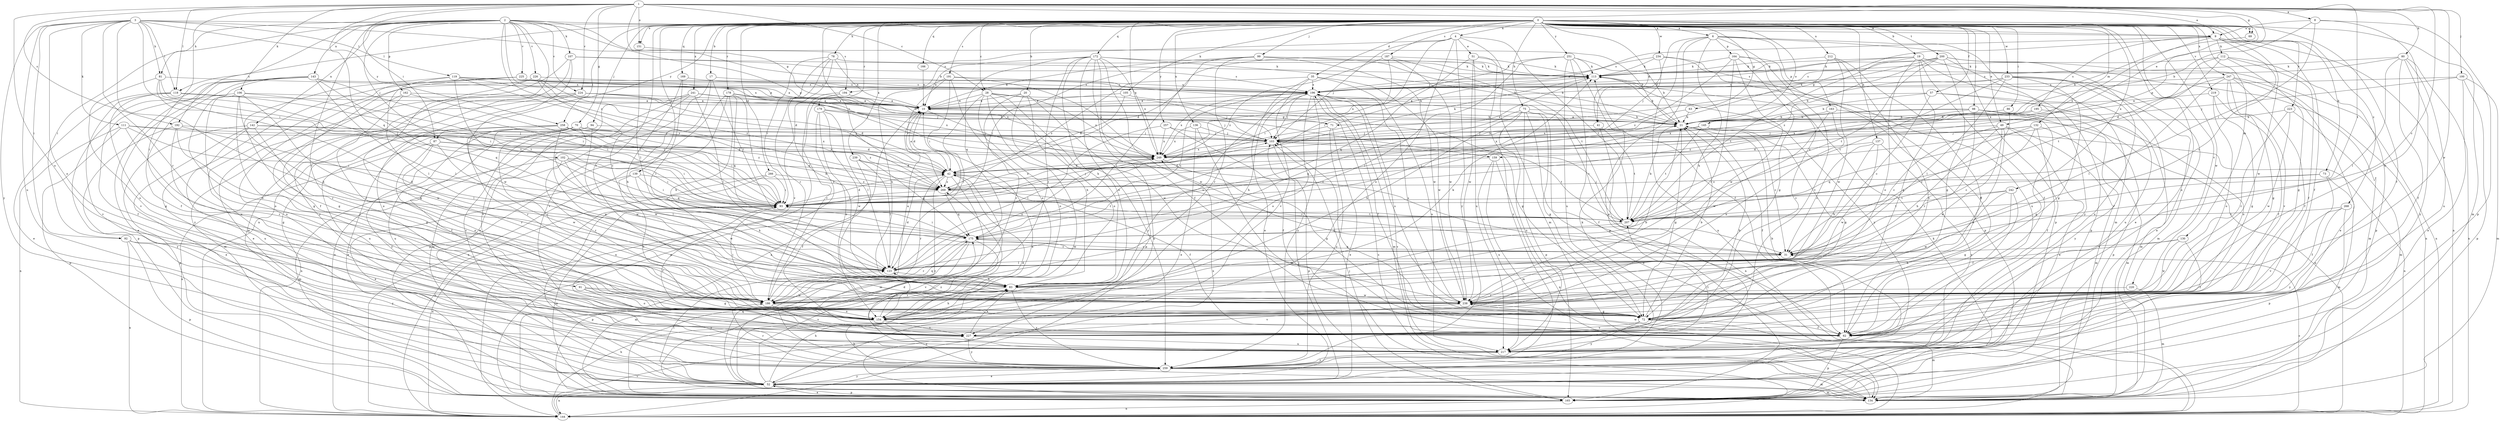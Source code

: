 strict digraph  {
0;
1;
2;
3;
4;
6;
8;
9;
10;
17;
19;
20;
21;
28;
31;
35;
41;
42;
49;
51;
52;
57;
62;
63;
69;
70;
71;
72;
73;
75;
78;
80;
81;
83;
86;
87;
91;
92;
93;
94;
98;
99;
100;
102;
103;
105;
106;
107;
111;
112;
113;
118;
119;
123;
130;
132;
134;
136;
137;
139;
142;
143;
144;
145;
151;
154;
159;
162;
163;
164;
165;
166;
169;
172;
175;
178;
179;
186;
187;
191;
192;
194;
195;
196;
200;
207;
212;
217;
219;
220;
223;
224;
225;
226;
227;
233;
234;
238;
239;
241;
242;
247;
249;
251;
257;
258;
259;
266;
268;
269;
0 -> 4  [label=a];
0 -> 6  [label=a];
0 -> 17  [label=b];
0 -> 19  [label=b];
0 -> 20  [label=b];
0 -> 28  [label=c];
0 -> 35  [label=d];
0 -> 41  [label=d];
0 -> 49  [label=e];
0 -> 57  [label=f];
0 -> 62  [label=f];
0 -> 63  [label=g];
0 -> 69  [label=g];
0 -> 73  [label=h];
0 -> 75  [label=h];
0 -> 78  [label=h];
0 -> 86  [label=i];
0 -> 87  [label=i];
0 -> 94  [label=j];
0 -> 98  [label=j];
0 -> 99  [label=j];
0 -> 105  [label=k];
0 -> 118  [label=l];
0 -> 130  [label=m];
0 -> 132  [label=m];
0 -> 134  [label=m];
0 -> 136  [label=n];
0 -> 137  [label=n];
0 -> 139  [label=n];
0 -> 145  [label=o];
0 -> 151  [label=o];
0 -> 159  [label=p];
0 -> 166  [label=q];
0 -> 169  [label=q];
0 -> 172  [label=q];
0 -> 178  [label=r];
0 -> 179  [label=r];
0 -> 186  [label=r];
0 -> 187  [label=s];
0 -> 191  [label=s];
0 -> 200  [label=t];
0 -> 212  [label=u];
0 -> 217  [label=u];
0 -> 219  [label=v];
0 -> 220  [label=v];
0 -> 223  [label=v];
0 -> 233  [label=w];
0 -> 234  [label=w];
0 -> 238  [label=w];
0 -> 239  [label=x];
0 -> 241  [label=x];
0 -> 242  [label=x];
0 -> 247  [label=x];
0 -> 249  [label=x];
0 -> 251  [label=y];
0 -> 257  [label=y];
0 -> 258  [label=y];
0 -> 266  [label=z];
0 -> 268  [label=z];
0 -> 269  [label=z];
1 -> 8  [label=a];
1 -> 9  [label=a];
1 -> 28  [label=c];
1 -> 31  [label=c];
1 -> 49  [label=e];
1 -> 69  [label=g];
1 -> 70  [label=g];
1 -> 71  [label=g];
1 -> 80  [label=h];
1 -> 87  [label=i];
1 -> 91  [label=i];
1 -> 100  [label=j];
1 -> 106  [label=k];
1 -> 118  [label=l];
1 -> 151  [label=o];
1 -> 154  [label=o];
1 -> 175  [label=q];
1 -> 192  [label=s];
1 -> 207  [label=t];
1 -> 224  [label=v];
1 -> 238  [label=w];
2 -> 9  [label=a];
2 -> 81  [label=h];
2 -> 92  [label=i];
2 -> 102  [label=j];
2 -> 107  [label=k];
2 -> 142  [label=n];
2 -> 143  [label=n];
2 -> 144  [label=n];
2 -> 159  [label=p];
2 -> 162  [label=p];
2 -> 186  [label=r];
2 -> 192  [label=s];
2 -> 194  [label=s];
2 -> 224  [label=v];
2 -> 225  [label=v];
2 -> 226  [label=v];
2 -> 249  [label=x];
2 -> 269  [label=z];
3 -> 9  [label=a];
3 -> 21  [label=b];
3 -> 81  [label=h];
3 -> 92  [label=i];
3 -> 93  [label=i];
3 -> 111  [label=k];
3 -> 118  [label=l];
3 -> 119  [label=l];
3 -> 123  [label=l];
3 -> 154  [label=o];
3 -> 186  [label=r];
3 -> 217  [label=u];
3 -> 258  [label=y];
3 -> 259  [label=y];
4 -> 51  [label=e];
4 -> 93  [label=i];
4 -> 103  [label=j];
4 -> 134  [label=m];
4 -> 154  [label=o];
4 -> 194  [label=s];
4 -> 207  [label=t];
4 -> 259  [label=y];
6 -> 41  [label=d];
6 -> 52  [label=e];
6 -> 83  [label=h];
6 -> 134  [label=m];
6 -> 144  [label=n];
6 -> 163  [label=p];
6 -> 164  [label=p];
6 -> 165  [label=p];
6 -> 227  [label=v];
8 -> 9  [label=a];
8 -> 21  [label=b];
8 -> 93  [label=i];
8 -> 165  [label=p];
8 -> 238  [label=w];
9 -> 31  [label=c];
9 -> 62  [label=f];
9 -> 71  [label=g];
9 -> 112  [label=k];
9 -> 144  [label=n];
9 -> 195  [label=s];
9 -> 196  [label=s];
9 -> 238  [label=w];
9 -> 249  [label=x];
10 -> 21  [label=b];
10 -> 31  [label=c];
10 -> 42  [label=d];
10 -> 71  [label=g];
17 -> 52  [label=e];
17 -> 196  [label=s];
17 -> 207  [label=t];
17 -> 227  [label=v];
19 -> 62  [label=f];
19 -> 72  [label=g];
19 -> 113  [label=k];
19 -> 144  [label=n];
19 -> 154  [label=o];
19 -> 165  [label=p];
19 -> 196  [label=s];
19 -> 207  [label=t];
20 -> 10  [label=a];
20 -> 83  [label=h];
20 -> 154  [label=o];
20 -> 165  [label=p];
20 -> 186  [label=r];
21 -> 10  [label=a];
21 -> 31  [label=c];
21 -> 62  [label=f];
21 -> 72  [label=g];
21 -> 103  [label=j];
21 -> 113  [label=k];
28 -> 10  [label=a];
28 -> 103  [label=j];
28 -> 123  [label=l];
28 -> 134  [label=m];
28 -> 154  [label=o];
28 -> 238  [label=w];
28 -> 249  [label=x];
28 -> 259  [label=y];
31 -> 123  [label=l];
31 -> 175  [label=q];
35 -> 52  [label=e];
35 -> 196  [label=s];
35 -> 217  [label=u];
35 -> 227  [label=v];
35 -> 238  [label=w];
35 -> 269  [label=z];
41 -> 103  [label=j];
41 -> 144  [label=n];
41 -> 207  [label=t];
42 -> 10  [label=a];
42 -> 31  [label=c];
42 -> 62  [label=f];
42 -> 134  [label=m];
42 -> 186  [label=r];
42 -> 259  [label=y];
42 -> 269  [label=z];
49 -> 31  [label=c];
49 -> 52  [label=e];
49 -> 83  [label=h];
49 -> 103  [label=j];
49 -> 134  [label=m];
49 -> 154  [label=o];
49 -> 238  [label=w];
51 -> 113  [label=k];
51 -> 175  [label=q];
51 -> 217  [label=u];
51 -> 238  [label=w];
51 -> 259  [label=y];
52 -> 10  [label=a];
52 -> 83  [label=h];
52 -> 93  [label=i];
52 -> 103  [label=j];
52 -> 123  [label=l];
52 -> 134  [label=m];
52 -> 144  [label=n];
52 -> 165  [label=p];
52 -> 175  [label=q];
52 -> 249  [label=x];
52 -> 259  [label=y];
52 -> 269  [label=z];
57 -> 10  [label=a];
57 -> 21  [label=b];
57 -> 31  [label=c];
57 -> 134  [label=m];
57 -> 217  [label=u];
62 -> 165  [label=p];
62 -> 238  [label=w];
63 -> 21  [label=b];
63 -> 249  [label=x];
69 -> 21  [label=b];
70 -> 52  [label=e];
70 -> 62  [label=f];
70 -> 103  [label=j];
70 -> 186  [label=r];
70 -> 217  [label=u];
70 -> 238  [label=w];
70 -> 249  [label=x];
71 -> 52  [label=e];
71 -> 93  [label=i];
71 -> 113  [label=k];
71 -> 259  [label=y];
72 -> 21  [label=b];
72 -> 62  [label=f];
72 -> 103  [label=j];
72 -> 134  [label=m];
72 -> 196  [label=s];
72 -> 227  [label=v];
72 -> 259  [label=y];
73 -> 62  [label=f];
73 -> 134  [label=m];
73 -> 207  [label=t];
73 -> 269  [label=z];
75 -> 21  [label=b];
75 -> 62  [label=f];
75 -> 72  [label=g];
75 -> 83  [label=h];
75 -> 144  [label=n];
75 -> 165  [label=p];
75 -> 175  [label=q];
75 -> 217  [label=u];
78 -> 10  [label=a];
78 -> 83  [label=h];
78 -> 93  [label=i];
78 -> 113  [label=k];
78 -> 186  [label=r];
78 -> 227  [label=v];
80 -> 62  [label=f];
80 -> 113  [label=k];
80 -> 123  [label=l];
80 -> 144  [label=n];
80 -> 196  [label=s];
80 -> 217  [label=u];
80 -> 259  [label=y];
81 -> 83  [label=h];
81 -> 93  [label=i];
81 -> 154  [label=o];
81 -> 196  [label=s];
81 -> 207  [label=t];
83 -> 186  [label=r];
83 -> 196  [label=s];
83 -> 238  [label=w];
83 -> 259  [label=y];
86 -> 21  [label=b];
86 -> 31  [label=c];
87 -> 93  [label=i];
87 -> 144  [label=n];
87 -> 154  [label=o];
87 -> 186  [label=r];
87 -> 238  [label=w];
87 -> 249  [label=x];
91 -> 72  [label=g];
91 -> 154  [label=o];
91 -> 238  [label=w];
91 -> 259  [label=y];
92 -> 31  [label=c];
92 -> 144  [label=n];
92 -> 165  [label=p];
92 -> 259  [label=y];
93 -> 42  [label=d];
93 -> 62  [label=f];
93 -> 103  [label=j];
93 -> 134  [label=m];
93 -> 144  [label=n];
93 -> 207  [label=t];
94 -> 103  [label=j];
94 -> 227  [label=v];
94 -> 238  [label=w];
94 -> 259  [label=y];
98 -> 21  [label=b];
98 -> 72  [label=g];
98 -> 165  [label=p];
98 -> 186  [label=r];
98 -> 249  [label=x];
98 -> 259  [label=y];
98 -> 269  [label=z];
99 -> 10  [label=a];
99 -> 21  [label=b];
99 -> 93  [label=i];
99 -> 113  [label=k];
99 -> 123  [label=l];
99 -> 186  [label=r];
99 -> 238  [label=w];
100 -> 52  [label=e];
100 -> 103  [label=j];
100 -> 134  [label=m];
100 -> 165  [label=p];
100 -> 196  [label=s];
102 -> 42  [label=d];
102 -> 93  [label=i];
102 -> 123  [label=l];
102 -> 134  [label=m];
102 -> 175  [label=q];
102 -> 186  [label=r];
103 -> 21  [label=b];
103 -> 113  [label=k];
103 -> 165  [label=p];
103 -> 207  [label=t];
103 -> 249  [label=x];
105 -> 10  [label=a];
105 -> 42  [label=d];
105 -> 72  [label=g];
106 -> 10  [label=a];
106 -> 62  [label=f];
106 -> 72  [label=g];
106 -> 93  [label=i];
106 -> 154  [label=o];
106 -> 186  [label=r];
106 -> 238  [label=w];
107 -> 113  [label=k];
107 -> 134  [label=m];
107 -> 196  [label=s];
107 -> 238  [label=w];
107 -> 259  [label=y];
111 -> 93  [label=i];
111 -> 103  [label=j];
111 -> 144  [label=n];
111 -> 165  [label=p];
111 -> 186  [label=r];
111 -> 269  [label=z];
112 -> 42  [label=d];
112 -> 62  [label=f];
112 -> 72  [label=g];
112 -> 113  [label=k];
112 -> 165  [label=p];
112 -> 207  [label=t];
113 -> 196  [label=s];
113 -> 249  [label=x];
113 -> 259  [label=y];
118 -> 10  [label=a];
118 -> 52  [label=e];
118 -> 72  [label=g];
118 -> 93  [label=i];
118 -> 227  [label=v];
119 -> 10  [label=a];
119 -> 83  [label=h];
119 -> 123  [label=l];
119 -> 196  [label=s];
119 -> 207  [label=t];
119 -> 249  [label=x];
119 -> 269  [label=z];
123 -> 42  [label=d];
123 -> 83  [label=h];
123 -> 249  [label=x];
130 -> 31  [label=c];
130 -> 62  [label=f];
130 -> 83  [label=h];
130 -> 238  [label=w];
132 -> 31  [label=c];
132 -> 42  [label=d];
132 -> 62  [label=f];
132 -> 103  [label=j];
132 -> 134  [label=m];
132 -> 175  [label=q];
134 -> 42  [label=d];
134 -> 83  [label=h];
134 -> 196  [label=s];
136 -> 52  [label=e];
136 -> 103  [label=j];
136 -> 134  [label=m];
136 -> 249  [label=x];
137 -> 31  [label=c];
137 -> 83  [label=h];
137 -> 238  [label=w];
137 -> 249  [label=x];
137 -> 259  [label=y];
139 -> 52  [label=e];
139 -> 83  [label=h];
139 -> 93  [label=i];
139 -> 154  [label=o];
139 -> 269  [label=z];
142 -> 42  [label=d];
142 -> 52  [label=e];
142 -> 72  [label=g];
142 -> 103  [label=j];
142 -> 165  [label=p];
142 -> 217  [label=u];
143 -> 52  [label=e];
143 -> 62  [label=f];
143 -> 93  [label=i];
143 -> 123  [label=l];
143 -> 154  [label=o];
143 -> 165  [label=p];
143 -> 175  [label=q];
143 -> 196  [label=s];
143 -> 227  [label=v];
144 -> 31  [label=c];
144 -> 83  [label=h];
144 -> 196  [label=s];
144 -> 227  [label=v];
145 -> 72  [label=g];
145 -> 93  [label=i];
145 -> 103  [label=j];
145 -> 144  [label=n];
145 -> 207  [label=t];
145 -> 249  [label=x];
151 -> 21  [label=b];
151 -> 123  [label=l];
154 -> 21  [label=b];
154 -> 83  [label=h];
154 -> 123  [label=l];
154 -> 227  [label=v];
154 -> 259  [label=y];
159 -> 42  [label=d];
159 -> 134  [label=m];
159 -> 144  [label=n];
159 -> 217  [label=u];
162 -> 10  [label=a];
162 -> 72  [label=g];
162 -> 93  [label=i];
162 -> 186  [label=r];
163 -> 21  [label=b];
163 -> 144  [label=n];
163 -> 154  [label=o];
163 -> 238  [label=w];
164 -> 72  [label=g];
164 -> 113  [label=k];
164 -> 165  [label=p];
164 -> 186  [label=r];
164 -> 227  [label=v];
164 -> 238  [label=w];
164 -> 269  [label=z];
165 -> 10  [label=a];
165 -> 52  [label=e];
165 -> 103  [label=j];
165 -> 113  [label=k];
165 -> 144  [label=n];
166 -> 10  [label=a];
169 -> 83  [label=h];
169 -> 123  [label=l];
169 -> 196  [label=s];
172 -> 10  [label=a];
172 -> 21  [label=b];
172 -> 62  [label=f];
172 -> 83  [label=h];
172 -> 113  [label=k];
172 -> 144  [label=n];
172 -> 154  [label=o];
172 -> 175  [label=q];
172 -> 186  [label=r];
172 -> 238  [label=w];
172 -> 249  [label=x];
175 -> 31  [label=c];
175 -> 93  [label=i];
175 -> 134  [label=m];
175 -> 165  [label=p];
175 -> 186  [label=r];
175 -> 196  [label=s];
175 -> 227  [label=v];
178 -> 10  [label=a];
178 -> 83  [label=h];
178 -> 93  [label=i];
178 -> 144  [label=n];
178 -> 165  [label=p];
178 -> 175  [label=q];
178 -> 249  [label=x];
179 -> 21  [label=b];
179 -> 103  [label=j];
179 -> 123  [label=l];
179 -> 154  [label=o];
179 -> 165  [label=p];
179 -> 238  [label=w];
186 -> 10  [label=a];
186 -> 93  [label=i];
186 -> 113  [label=k];
186 -> 154  [label=o];
186 -> 175  [label=q];
186 -> 227  [label=v];
187 -> 42  [label=d];
187 -> 93  [label=i];
187 -> 113  [label=k];
187 -> 207  [label=t];
187 -> 238  [label=w];
187 -> 269  [label=z];
191 -> 83  [label=h];
191 -> 93  [label=i];
191 -> 154  [label=o];
191 -> 196  [label=s];
191 -> 249  [label=x];
191 -> 269  [label=z];
192 -> 72  [label=g];
192 -> 103  [label=j];
192 -> 123  [label=l];
192 -> 186  [label=r];
192 -> 259  [label=y];
194 -> 10  [label=a];
194 -> 144  [label=n];
194 -> 186  [label=r];
195 -> 21  [label=b];
195 -> 154  [label=o];
195 -> 249  [label=x];
196 -> 10  [label=a];
196 -> 31  [label=c];
196 -> 62  [label=f];
196 -> 83  [label=h];
196 -> 103  [label=j];
196 -> 134  [label=m];
196 -> 154  [label=o];
196 -> 249  [label=x];
196 -> 259  [label=y];
200 -> 10  [label=a];
200 -> 52  [label=e];
200 -> 72  [label=g];
200 -> 113  [label=k];
200 -> 144  [label=n];
200 -> 196  [label=s];
200 -> 207  [label=t];
200 -> 259  [label=y];
200 -> 269  [label=z];
207 -> 21  [label=b];
207 -> 103  [label=j];
207 -> 175  [label=q];
212 -> 62  [label=f];
212 -> 93  [label=i];
212 -> 113  [label=k];
212 -> 227  [label=v];
212 -> 238  [label=w];
217 -> 21  [label=b];
217 -> 42  [label=d];
217 -> 207  [label=t];
217 -> 259  [label=y];
219 -> 10  [label=a];
219 -> 62  [label=f];
219 -> 72  [label=g];
219 -> 154  [label=o];
220 -> 134  [label=m];
220 -> 186  [label=r];
223 -> 21  [label=b];
223 -> 134  [label=m];
223 -> 186  [label=r];
223 -> 238  [label=w];
224 -> 10  [label=a];
224 -> 42  [label=d];
224 -> 52  [label=e];
224 -> 103  [label=j];
224 -> 134  [label=m];
224 -> 154  [label=o];
225 -> 10  [label=a];
225 -> 62  [label=f];
225 -> 196  [label=s];
225 -> 217  [label=u];
225 -> 249  [label=x];
225 -> 259  [label=y];
226 -> 31  [label=c];
226 -> 42  [label=d];
226 -> 72  [label=g];
226 -> 196  [label=s];
226 -> 217  [label=u];
226 -> 269  [label=z];
227 -> 21  [label=b];
227 -> 83  [label=h];
227 -> 217  [label=u];
227 -> 259  [label=y];
233 -> 21  [label=b];
233 -> 52  [label=e];
233 -> 72  [label=g];
233 -> 123  [label=l];
233 -> 134  [label=m];
233 -> 196  [label=s];
233 -> 207  [label=t];
233 -> 217  [label=u];
234 -> 62  [label=f];
234 -> 103  [label=j];
234 -> 113  [label=k];
234 -> 196  [label=s];
234 -> 217  [label=u];
238 -> 72  [label=g];
238 -> 196  [label=s];
238 -> 227  [label=v];
239 -> 42  [label=d];
239 -> 62  [label=f];
239 -> 123  [label=l];
239 -> 175  [label=q];
241 -> 10  [label=a];
241 -> 21  [label=b];
241 -> 123  [label=l];
241 -> 134  [label=m];
241 -> 144  [label=n];
241 -> 227  [label=v];
242 -> 62  [label=f];
242 -> 72  [label=g];
242 -> 93  [label=i];
242 -> 207  [label=t];
242 -> 238  [label=w];
247 -> 52  [label=e];
247 -> 62  [label=f];
247 -> 72  [label=g];
247 -> 123  [label=l];
247 -> 134  [label=m];
247 -> 196  [label=s];
247 -> 227  [label=v];
247 -> 249  [label=x];
249 -> 42  [label=d];
249 -> 72  [label=g];
251 -> 21  [label=b];
251 -> 62  [label=f];
251 -> 113  [label=k];
251 -> 123  [label=l];
251 -> 165  [label=p];
251 -> 217  [label=u];
251 -> 249  [label=x];
257 -> 62  [label=f];
257 -> 103  [label=j];
257 -> 123  [label=l];
257 -> 249  [label=x];
258 -> 42  [label=d];
258 -> 93  [label=i];
258 -> 103  [label=j];
258 -> 144  [label=n];
258 -> 186  [label=r];
258 -> 217  [label=u];
258 -> 238  [label=w];
258 -> 269  [label=z];
259 -> 52  [label=e];
259 -> 113  [label=k];
259 -> 134  [label=m];
259 -> 186  [label=r];
266 -> 93  [label=i];
266 -> 144  [label=n];
266 -> 238  [label=w];
266 -> 269  [label=z];
268 -> 165  [label=p];
268 -> 207  [label=t];
268 -> 227  [label=v];
268 -> 259  [label=y];
269 -> 93  [label=i];
269 -> 175  [label=q];
269 -> 207  [label=t];
269 -> 249  [label=x];
}

